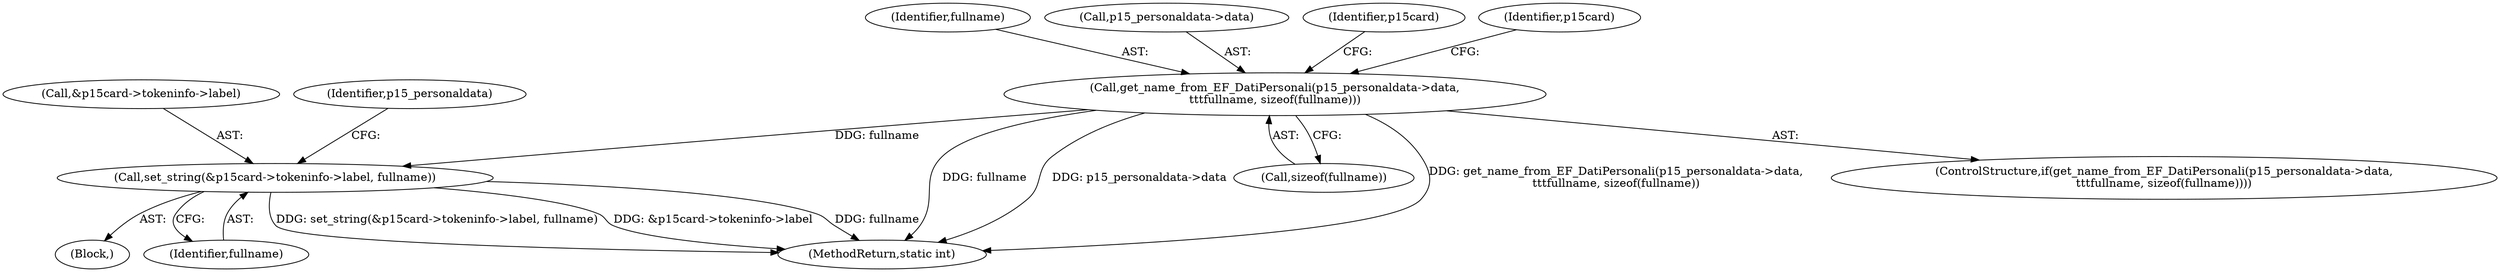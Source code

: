 digraph "0_OpenSC_8fe377e93b4b56060e5bbfb6f3142ceaeca744fa_19@pointer" {
"1000320" [label="(Call,get_name_from_EF_DatiPersonali(p15_personaldata->data,\n\t\t\tfullname, sizeof(fullname)))"];
"1000340" [label="(Call,set_string(&p15card->tokeninfo->label, fullname))"];
"1000347" [label="(Identifier,fullname)"];
"1000324" [label="(Identifier,fullname)"];
"1000320" [label="(Call,get_name_from_EF_DatiPersonali(p15_personaldata->data,\n\t\t\tfullname, sizeof(fullname)))"];
"1000321" [label="(Call,p15_personaldata->data)"];
"1000341" [label="(Call,&p15card->tokeninfo->label)"];
"1000325" [label="(Call,sizeof(fullname))"];
"1000349" [label="(Identifier,p15_personaldata)"];
"1000331" [label="(Identifier,p15card)"];
"1000352" [label="(MethodReturn,static int)"];
"1000319" [label="(ControlStructure,if(get_name_from_EF_DatiPersonali(p15_personaldata->data,\n\t\t\tfullname, sizeof(fullname))))"];
"1000344" [label="(Identifier,p15card)"];
"1000340" [label="(Call,set_string(&p15card->tokeninfo->label, fullname))"];
"1000317" [label="(Block,)"];
"1000320" -> "1000319"  [label="AST: "];
"1000320" -> "1000325"  [label="CFG: "];
"1000321" -> "1000320"  [label="AST: "];
"1000324" -> "1000320"  [label="AST: "];
"1000325" -> "1000320"  [label="AST: "];
"1000331" -> "1000320"  [label="CFG: "];
"1000344" -> "1000320"  [label="CFG: "];
"1000320" -> "1000352"  [label="DDG: fullname"];
"1000320" -> "1000352"  [label="DDG: p15_personaldata->data"];
"1000320" -> "1000352"  [label="DDG: get_name_from_EF_DatiPersonali(p15_personaldata->data,\n\t\t\tfullname, sizeof(fullname))"];
"1000320" -> "1000340"  [label="DDG: fullname"];
"1000340" -> "1000317"  [label="AST: "];
"1000340" -> "1000347"  [label="CFG: "];
"1000341" -> "1000340"  [label="AST: "];
"1000347" -> "1000340"  [label="AST: "];
"1000349" -> "1000340"  [label="CFG: "];
"1000340" -> "1000352"  [label="DDG: fullname"];
"1000340" -> "1000352"  [label="DDG: set_string(&p15card->tokeninfo->label, fullname)"];
"1000340" -> "1000352"  [label="DDG: &p15card->tokeninfo->label"];
}
